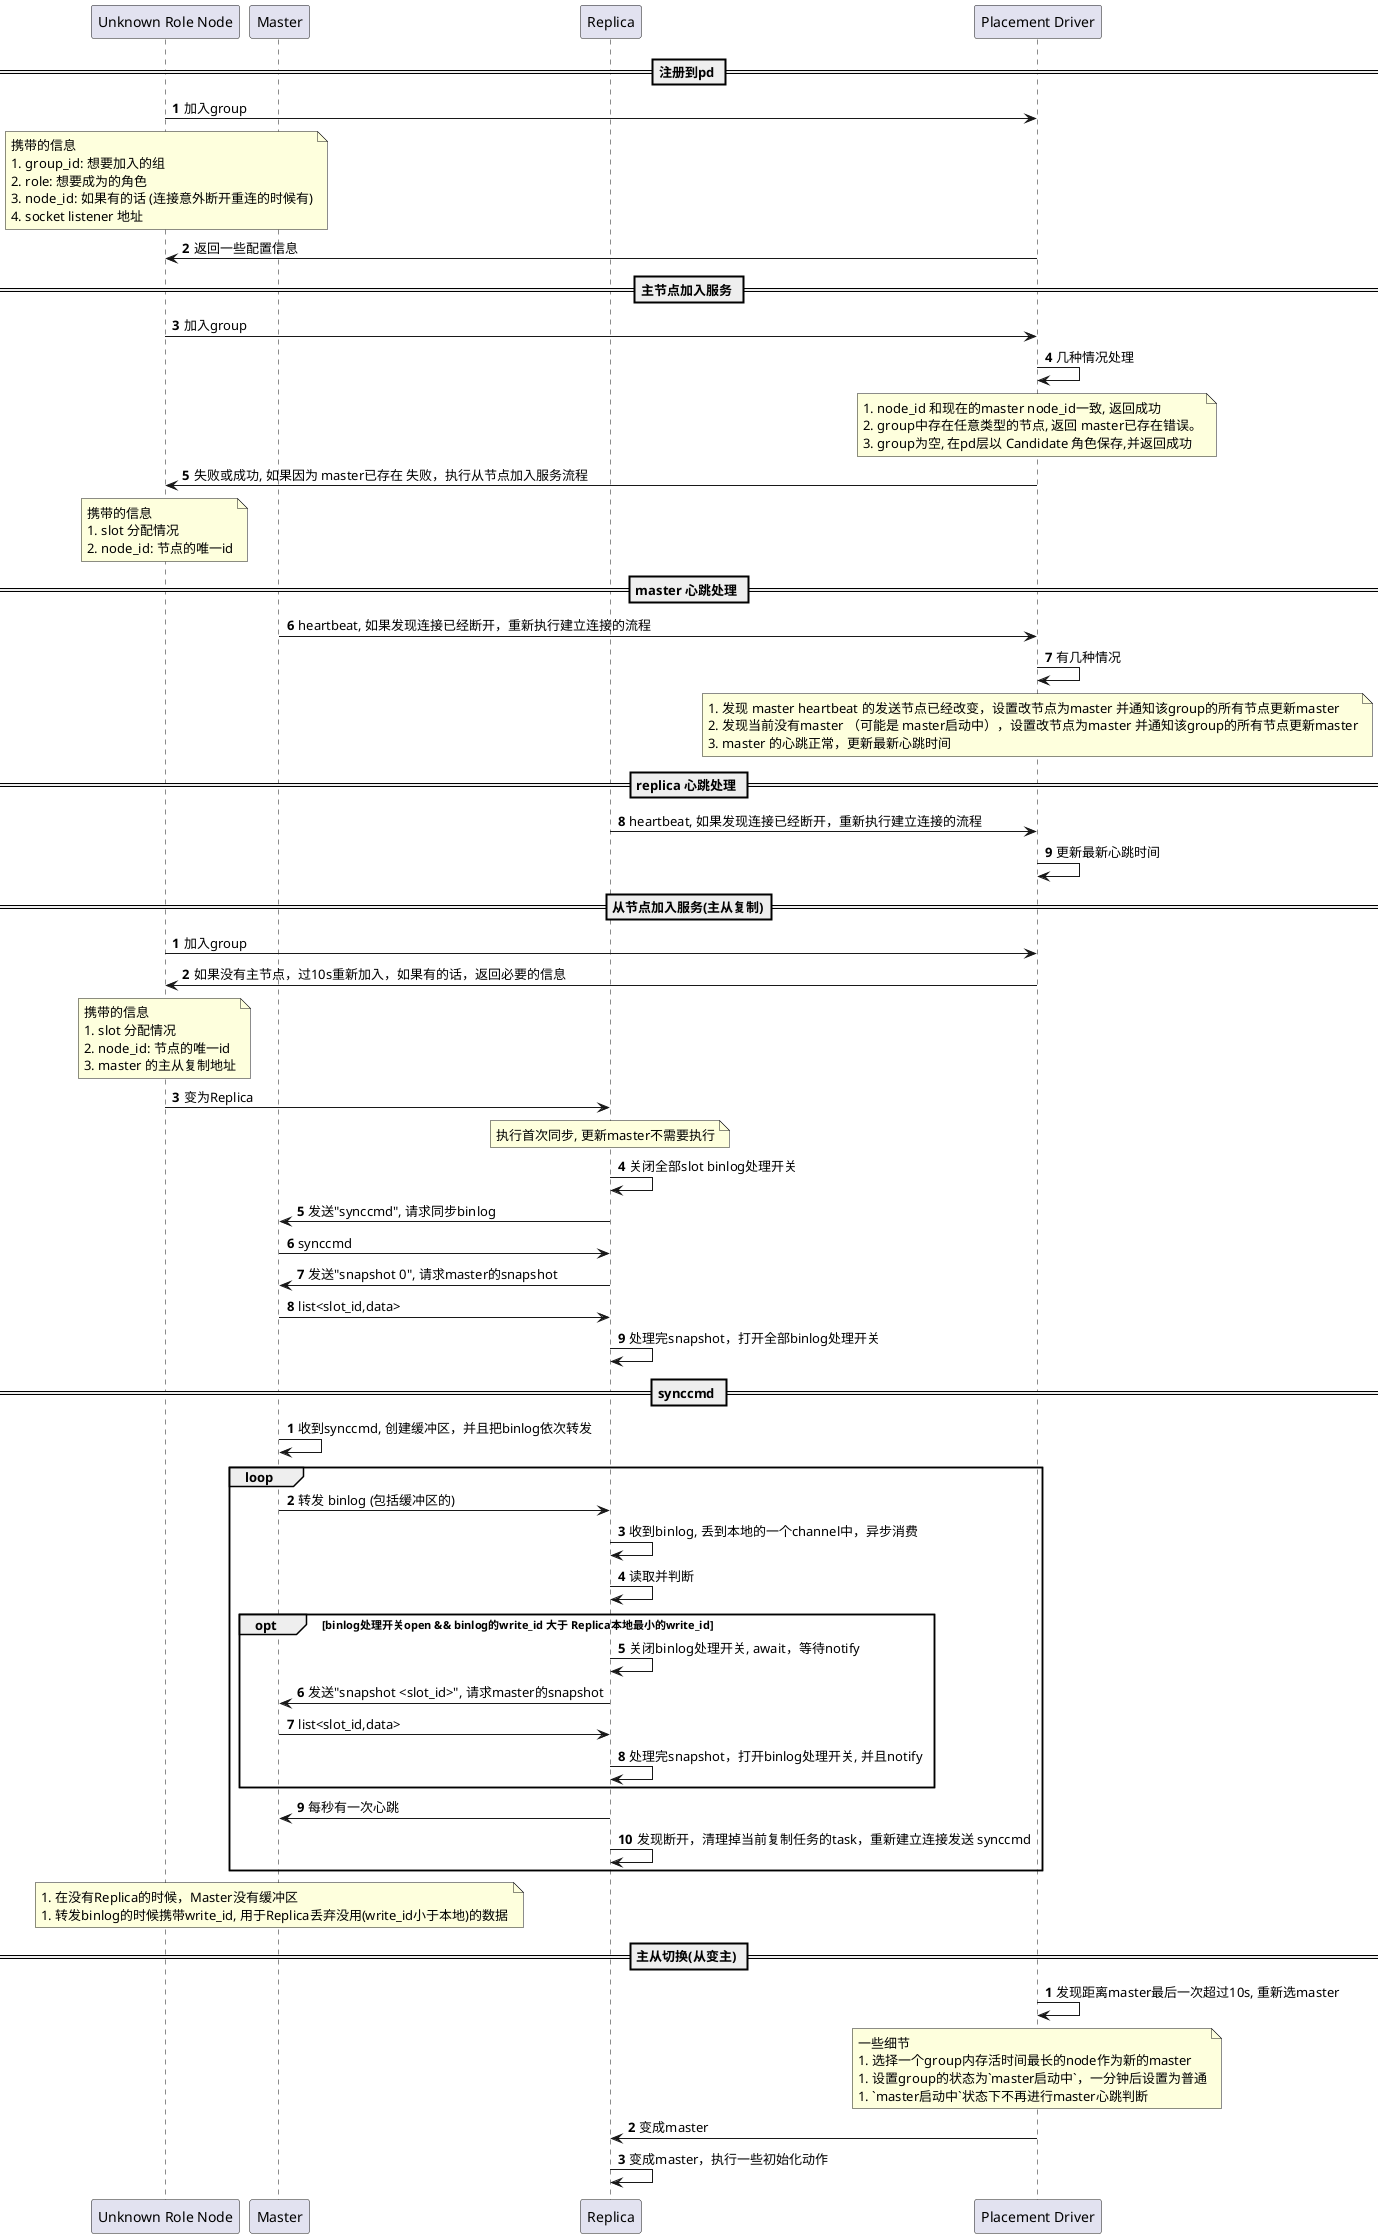 @startuml replication

participant "Unknown Role Node" as urn
participant "Master" as m
participant "Replica" as r
participant "Placement Driver" as pd

== 注册到pd ==
autonumber
urn -> pd: 加入group
note over urn
   携带的信息
   1. group_id: 想要加入的组
   2. role: 想要成为的角色
   3. node_id: 如果有的话 (连接意外断开重连的时候有)
   4. socket listener 地址
end note
pd -> urn: 返回一些配置信息

== 主节点加入服务 ==
urn -> pd: 加入group
pd -> pd: 几种情况处理
note over pd
   1. node_id 和现在的master node_id一致, 返回成功
   2. group中存在任意类型的节点, 返回 master已存在错误。
   3. group为空, 在pd层以 Candidate 角色保存,并返回成功
end note
pd -> urn: 失败或成功, 如果因为 master已存在 失败，执行从节点加入服务流程
note over urn
   携带的信息
   1. slot 分配情况
   2. node_id: 节点的唯一id
end note

== master 心跳处理 ==
m -> pd:  heartbeat, 如果发现连接已经断开，重新执行建立连接的流程
pd -> pd: 有几种情况
note over pd
   1. 发现 master heartbeat 的发送节点已经改变，设置改节点为master 并通知该group的所有节点更新master
   2. 发现当前没有master （可能是 master启动中），设置改节点为master 并通知该group的所有节点更新master
   3. master 的心跳正常，更新最新心跳时间
end note

== replica 心跳处理 ==
r -> pd:  heartbeat, 如果发现连接已经断开，重新执行建立连接的流程
pd -> pd: 更新最新心跳时间

== 从节点加入服务(主从复制)==
autonumber
urn -> pd: 加入group
pd -> urn: 如果没有主节点，过10s重新加入，如果有的话，返回必要的信息
note over urn
   携带的信息
   1. slot 分配情况
   2. node_id: 节点的唯一id
   3. master 的主从复制地址
end note
urn -> r: 变为Replica
note over r
   执行首次同步, 更新master不需要执行
end note
r -> r: 关闭全部slot binlog处理开关
r -> m: 发送"synccmd", 请求同步binlog
m -> r: synccmd
r -> m: 发送"snapshot 0", 请求master的snapshot
m -> r: list<slot_id,data>
r -> r: 处理完snapshot，打开全部binlog处理开关

== synccmd ==
autonumber
m -> m: 收到synccmd, 创建缓冲区，并且把binlog依次转发
loop
   m -> r: 转发 binlog (包括缓冲区的)
   r -> r: 收到binlog, 丢到本地的一个channel中，异步消费
   r -> r: 读取并判断
   opt binlog处理开关open && binlog的write_id 大于 Replica本地最小的write_id
      r -> r: 关闭binlog处理开关, await，等待notify
      r -> m: 发送"snapshot <slot_id>", 请求master的snapshot
      m -> r: list<slot_id,data>
      r -> r: 处理完snapshot，打开binlog处理开关, 并且notify
   end
   r -> m: 每秒有一次心跳
   r -> r: 发现断开，清理掉当前复制任务的task，重新建立连接发送 synccmd
end

note over m
   1. 在没有Replica的时候，Master没有缓冲区
   1. 转发binlog的时候携带write_id, 用于Replica丢弃没用(write_id小于本地)的数据
end note

== 主从切换(从变主) ==
autonumber
pd -> pd: 发现距离master最后一次超过10s, 重新选master
note over pd
   一些细节
   1. 选择一个group内存活时间最长的node作为新的master
   1. 设置group的状态为`master启动中`，一分钟后设置为普通
   1. `master启动中`状态下不再进行master心跳判断
end note
pd -> r: 变成master
r -> r:  变成master，执行一些初始化动作

@enduml
